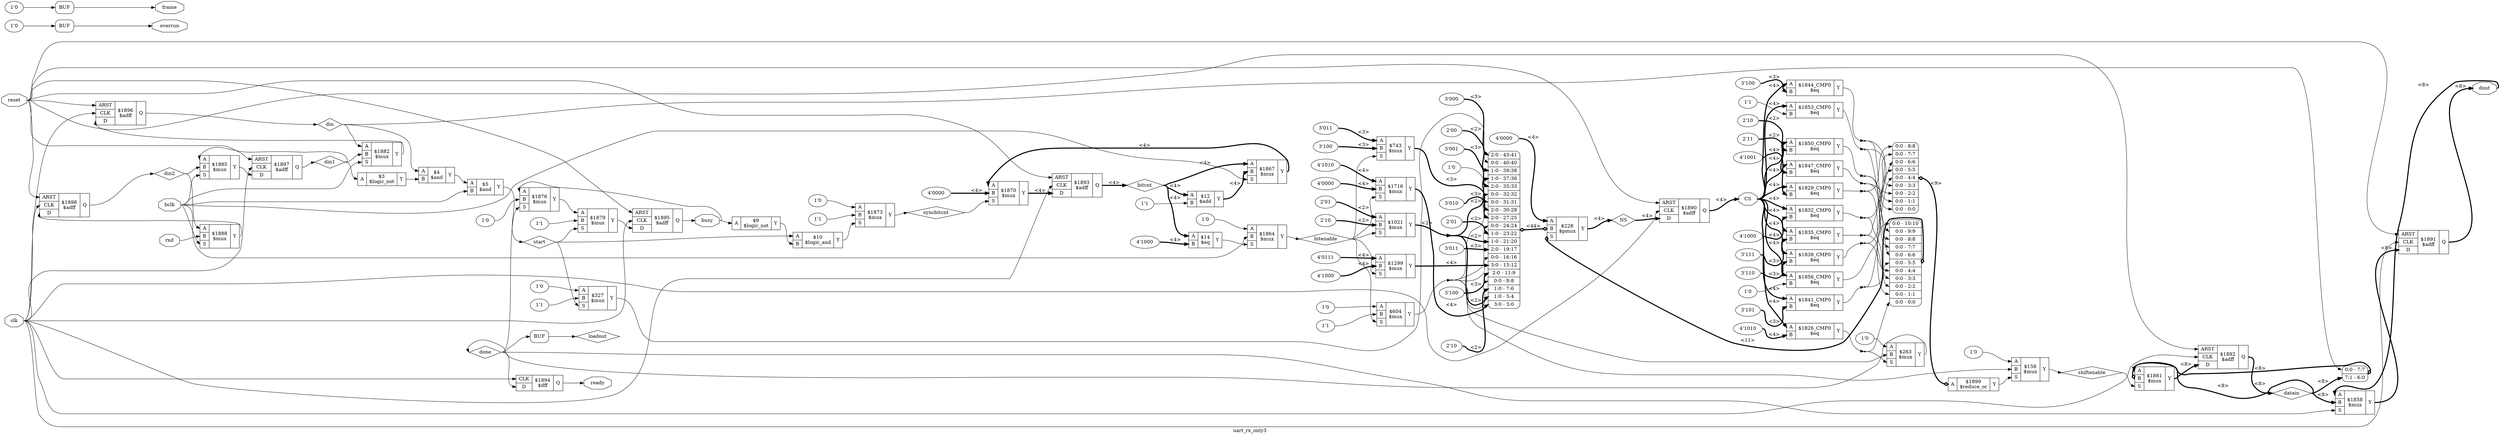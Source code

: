 digraph "uart_rx_only3" {
label="uart_rx_only3";
rankdir="LR";
remincross=true;
n35 [ shape=diamond, label="loadout", color="black", fontcolor="black" ];
n36 [ shape=diamond, label="datain", color="black", fontcolor="black" ];
n37 [ shape=diamond, label="NS", color="black", fontcolor="black" ];
n38 [ shape=diamond, label="done", color="black", fontcolor="black" ];
n39 [ shape=diamond, label="start", color="black", fontcolor="black" ];
n40 [ shape=diamond, label="shiftenable", color="black", fontcolor="black" ];
n41 [ shape=diamond, label="bitenable", color="black", fontcolor="black" ];
n42 [ shape=diamond, label="bitcnt", color="black", fontcolor="black" ];
n43 [ shape=diamond, label="syncbitcnt", color="black", fontcolor="black" ];
n44 [ shape=diamond, label="din2", color="black", fontcolor="black" ];
n45 [ shape=diamond, label="din1", color="black", fontcolor="black" ];
n46 [ shape=diamond, label="din", color="black", fontcolor="black" ];
n47 [ shape=octagon, label="busy", color="black", fontcolor="black" ];
n48 [ shape=octagon, label="CS", color="black", fontcolor="black" ];
n49 [ shape=octagon, label="ready", color="black", fontcolor="black" ];
n50 [ shape=octagon, label="overrun", color="black", fontcolor="black" ];
n51 [ shape=octagon, label="frame", color="black", fontcolor="black" ];
n52 [ shape=octagon, label="rxd", color="black", fontcolor="black" ];
n53 [ shape=octagon, label="reset", color="black", fontcolor="black" ];
n54 [ shape=octagon, label="bclk", color="black", fontcolor="black" ];
n55 [ shape=octagon, label="clk", color="black", fontcolor="black" ];
n56 [ shape=octagon, label="dout", color="black", fontcolor="black" ];
v0 [ label="2'10" ];
v1 [ label="2'01" ];
c61 [ shape=record, label="{{<p57> A|<p58> B|<p59> S}|$1021\n$mux|{<p60> Y}}" ];
c62 [ shape=record, label="{{<p57> A|<p58> B|<p59> S}|$1861\n$mux|{<p60> Y}}" ];
x2 [ shape=record, style=rounded, label="<s1> 0:0 - 7:7 |<s0> 7:1 - 6:0 " ];
x2:e -> c62:p58:w [arrowhead=odiamond, arrowtail=odiamond, dir=both, color="black", style="setlinewidth(3)", label="<8>"];
c67 [ shape=record, label="{{<p63> ARST|<p64> CLK|<p65> D}|$1896\n$adff|{<p66> Q}}" ];
v3 [ label="1'0" ];
c68 [ shape=record, label="{{<p57> A|<p58> B|<p59> S}|$263\n$mux|{<p60> Y}}" ];
c69 [ shape=record, label="{{<p57> A|<p58> B|<p59> S}|$1858\n$mux|{<p60> Y}}" ];
v4 [ label="4'1000" ];
v5 [ label="4'0111" ];
c70 [ shape=record, label="{{<p57> A|<p58> B|<p59> S}|$1299\n$mux|{<p60> Y}}" ];
v6 [ label="1'1" ];
v7 [ label="1'0" ];
c71 [ shape=record, label="{{<p57> A|<p58> B|<p59> S}|$604\n$mux|{<p60> Y}}" ];
v8 [ label="1'0" ];
c72 [ shape=record, label="{{<p57> A|<p58> B}|$1856_CMP0\n$eq|{<p60> Y}}" ];
c73 [ shape=record, label="{{<p57> A|<p58> B|<p59> S}|$1888\n$mux|{<p60> Y}}" ];
v9 [ label="1'1" ];
c74 [ shape=record, label="{{<p57> A|<p58> B}|$1853_CMP0\n$eq|{<p60> Y}}" ];
v10 [ label="2'10" ];
c75 [ shape=record, label="{{<p57> A|<p58> B}|$1850_CMP0\n$eq|{<p60> Y}}" ];
c76 [ shape=record, label="{{<p57> A}|$1899\n$reduce_or|{<p60> Y}}" ];
x11 [ shape=record, style=rounded, label="<s8> 0:0 - 8:8 |<s7> 0:0 - 7:7 |<s6> 0:0 - 6:6 |<s5> 0:0 - 5:5 |<s4> 0:0 - 4:4 |<s3> 0:0 - 3:3 |<s2> 0:0 - 2:2 |<s1> 0:0 - 1:1 |<s0> 0:0 - 0:0 " ];
x11:e -> c76:p57:w [arrowhead=odiamond, arrowtail=odiamond, dir=both, color="black", style="setlinewidth(3)", label="<9>"];
c77 [ shape=record, label="{{<p63> ARST|<p64> CLK|<p65> D}|$1898\n$adff|{<p66> Q}}" ];
v12 [ label="2'11" ];
c78 [ shape=record, label="{{<p57> A|<p58> B}|$1847_CMP0\n$eq|{<p60> Y}}" ];
c79 [ shape=record, label="{{<p63> ARST|<p64> CLK|<p65> D}|$1895\n$adff|{<p66> Q}}" ];
v15 [ label="3'000" ];
v16 [ label="2'00" ];
v17 [ label="3'001" ];
v18 [ label="1'0" ];
v19 [ label="3'010" ];
v20 [ label="2'01" ];
v21 [ label="3'011" ];
v22 [ label="3'100" ];
v23 [ label="2'10" ];
v24 [ label="4'0000" ];
c80 [ shape=record, label="{{<p57> A|<p58> B|<p59> S}|$228\n$pmux|{<p60> Y}}" ];
x13 [ shape=record, style=rounded, label="<s10> 0:0 - 10:10 |<s9> 0:0 - 9:9 |<s8> 0:0 - 8:8 |<s7> 0:0 - 7:7 |<s6> 0:0 - 6:6 |<s5> 0:0 - 5:5 |<s4> 0:0 - 4:4 |<s3> 0:0 - 3:3 |<s2> 0:0 - 2:2 |<s1> 0:0 - 1:1 |<s0> 0:0 - 0:0 " ];
x13:e -> c80:p59:w [arrowhead=odiamond, arrowtail=odiamond, dir=both, color="black", style="setlinewidth(3)", label="<11>"];
x14 [ shape=record, style=rounded, label="<s19> 2:0 - 43:41 |<s18> 0:0 - 40:40 |<s17> 1:0 - 39:38 |<s16> 1:0 - 37:36 |<s15> 2:0 - 35:33 |<s14> 0:0 - 32:32 |<s13> 0:0 - 31:31 |<s12> 2:0 - 30:28 |<s11> 2:0 - 27:25 |<s10> 0:0 - 24:24 |<s9> 1:0 - 23:22 |<s8> 1:0 - 21:20 |<s7> 2:0 - 19:17 |<s6> 0:0 - 16:16 |<s5> 3:0 - 15:12 |<s4> 2:0 - 11:9 |<s3> 0:0 - 8:8 |<s2> 1:0 - 7:6 |<s1> 1:0 - 5:4 |<s0> 3:0 - 3:0 " ];
x14:e -> c80:p58:w [arrowhead=odiamond, arrowtail=odiamond, dir=both, color="black", style="setlinewidth(3)", label="<44>"];
c81 [ shape=record, label="{{<p63> ARST|<p64> CLK|<p65> D}|$1890\n$adff|{<p66> Q}}" ];
v25 [ label="3'100" ];
c82 [ shape=record, label="{{<p57> A|<p58> B}|$1844_CMP0\n$eq|{<p60> Y}}" ];
v26 [ label="3'101" ];
c83 [ shape=record, label="{{<p57> A|<p58> B}|$1841_CMP0\n$eq|{<p60> Y}}" ];
c84 [ shape=record, label="{{<p64> CLK|<p65> D}|$1894\n$dff|{<p66> Q}}" ];
c85 [ shape=record, label="{{<p57> A|<p58> B|<p59> S}|$1885\n$mux|{<p60> Y}}" ];
c86 [ shape=record, label="{{<p57> A|<p58> B|<p59> S}|$1867\n$mux|{<p60> Y}}" ];
v27 [ label="3'110" ];
c87 [ shape=record, label="{{<p57> A|<p58> B}|$1838_CMP0\n$eq|{<p60> Y}}" ];
c88 [ shape=record, label="{{<p63> ARST|<p64> CLK|<p65> D}|$1891\n$adff|{<p66> Q}}" ];
v28 [ label="3'111" ];
c89 [ shape=record, label="{{<p57> A|<p58> B}|$1835_CMP0\n$eq|{<p60> Y}}" ];
v29 [ label="1'0" ];
c90 [ shape=record, label="{{<p57> A|<p58> B|<p59> S}|$1876\n$mux|{<p60> Y}}" ];
c91 [ shape=record, label="{{<p63> ARST|<p64> CLK|<p65> D}|$1893\n$adff|{<p66> Q}}" ];
v30 [ label="4'0000" ];
c92 [ shape=record, label="{{<p57> A|<p58> B|<p59> S}|$1870\n$mux|{<p60> Y}}" ];
v31 [ label="4'1000" ];
c93 [ shape=record, label="{{<p57> A|<p58> B}|$1832_CMP0\n$eq|{<p60> Y}}" ];
v32 [ label="4'0000" ];
v33 [ label="4'1010" ];
c94 [ shape=record, label="{{<p57> A|<p58> B|<p59> S}|$1716\n$mux|{<p60> Y}}" ];
v34 [ label="4'1001" ];
c95 [ shape=record, label="{{<p57> A|<p58> B}|$1829_CMP0\n$eq|{<p60> Y}}" ];
c96 [ shape=record, label="{{<p57> A|<p58> B|<p59> S}|$1882\n$mux|{<p60> Y}}" ];
v35 [ label="1'1" ];
v36 [ label="1'0" ];
c97 [ shape=record, label="{{<p57> A|<p58> B|<p59> S}|$327\n$mux|{<p60> Y}}" ];
v37 [ label="1'1" ];
c98 [ shape=record, label="{{<p57> A|<p58> B|<p59> S}|$1879\n$mux|{<p60> Y}}" ];
v38 [ label="3'100" ];
v39 [ label="3'011" ];
c99 [ shape=record, label="{{<p57> A|<p58> B|<p59> S}|$743\n$mux|{<p60> Y}}" ];
v40 [ label="4'1010" ];
c100 [ shape=record, label="{{<p57> A|<p58> B}|$1826_CMP0\n$eq|{<p60> Y}}" ];
c101 [ shape=record, label="{{<p63> ARST|<p64> CLK|<p65> D}|$1897\n$adff|{<p66> Q}}" ];
c102 [ shape=record, label="{{<p63> ARST|<p64> CLK|<p65> D}|$1892\n$adff|{<p66> Q}}" ];
v41 [ label="1'0" ];
c103 [ shape=record, label="{{<p57> A|<p58> B|<p59> S}|$1864\n$mux|{<p60> Y}}" ];
v42 [ label="1'0" ];
c104 [ shape=record, label="{{<p57> A|<p58> B|<p59> S}|$158\n$mux|{<p60> Y}}" ];
v43 [ label="1'1" ];
v44 [ label="1'0" ];
c105 [ shape=record, label="{{<p57> A|<p58> B|<p59> S}|$1873\n$mux|{<p60> Y}}" ];
v45 [ label="4'1000" ];
c106 [ shape=record, label="{{<p57> A|<p58> B}|$14\n$eq|{<p60> Y}}" ];
v46 [ label="1'1" ];
c107 [ shape=record, label="{{<p57> A|<p58> B}|$12\n$add|{<p60> Y}}" ];
c108 [ shape=record, label="{{<p57> A|<p58> B}|$10\n$logic_and|{<p60> Y}}" ];
c109 [ shape=record, label="{{<p57> A}|$9\n$logic_not|{<p60> Y}}" ];
c110 [ shape=record, label="{{<p57> A|<p58> B}|$5\n$and|{<p60> Y}}" ];
c111 [ shape=record, label="{{<p57> A|<p58> B}|$4\n$and|{<p60> Y}}" ];
c112 [ shape=record, label="{{<p57> A}|$3\n$logic_not|{<p60> Y}}" ];
x47 [shape=box, style=rounded, label="BUF"];
v48 [ label="1'0" ];
x49 [shape=box, style=rounded, label="BUF"];
v50 [ label="1'0" ];
x51 [shape=box, style=rounded, label="BUF"];
n10 [ shape=point ];
c74:p60:e -> n10:w [color="black", label=""];
n10:e -> x11:s0:w [color="black", label=""];
n10:e -> x13:s9:w [color="black", label=""];
n11 [ shape=point ];
c83:p60:e -> n11:w [color="black", label=""];
n11:e -> x11:s4:w [color="black", label=""];
n11:e -> x13:s5:w [color="black", label=""];
n12 [ shape=point ];
c87:p60:e -> n12:w [color="black", label=""];
n12:e -> x11:s5:w [color="black", label=""];
n12:e -> x13:s4:w [color="black", label=""];
c90:p60:e -> c98:p57:w [color="black", label=""];
c94:p60:e -> x14:s0:w [color="black", style="setlinewidth(3)", label="<4>"];
n15 [ shape=point ];
c89:p60:e -> n15:w [color="black", label=""];
n15:e -> x11:s6:w [color="black", label=""];
n15:e -> x13:s3:w [color="black", label=""];
c76:p60:e -> c104:p59:w [color="black", label=""];
c69:p60:e -> c88:p65:w [color="black", style="setlinewidth(3)", label="<8>"];
c62:p60:e -> c102:p65:w [color="black", style="setlinewidth(3)", label="<8>"];
c106:p60:e -> c103:p59:w [color="black", label=""];
c99:p60:e -> x14:s12:w [color="black", style="setlinewidth(3)", label="<3>"];
n20 [ shape=point ];
c93:p60:e -> n20:w [color="black", label=""];
n20:e -> x11:s7:w [color="black", label=""];
n20:e -> x13:s2:w [color="black", label=""];
c107:p60:e -> c86:p58:w [color="black", style="setlinewidth(3)", label="<4>"];
c92:p60:e -> c91:p65:w [color="black", style="setlinewidth(3)", label="<4>"];
c108:p60:e -> c105:p59:w [color="black", label=""];
c109:p60:e -> c108:p58:w [color="black", label=""];
n25 [ shape=point ];
c61:p60:e -> n25:w [color="black", style="setlinewidth(3)", label="<2>"];
n25:e -> x14:s1:w [color="black", style="setlinewidth(3)", label="<2>"];
n25:e -> x14:s16:w [color="black", style="setlinewidth(3)", label="<2>"];
n25:e -> x14:s8:w [color="black", style="setlinewidth(3)", label="<2>"];
n26 [ shape=point ];
c95:p60:e -> n26:w [color="black", label=""];
n26:e -> x11:s8:w [color="black", label=""];
n26:e -> x13:s1:w [color="black", label=""];
c98:p60:e -> c79:p65:w [color="black", label=""];
c72:p60:e -> x13:s10:w [color="black", label=""];
c111:p60:e -> c110:p57:w [color="black", label=""];
n3 [ shape=point ];
c71:p60:e -> n3:w [color="black", label=""];
n3:e -> c104:p58:w [color="black", label=""];
n3:e -> c68:p58:w [color="black", label=""];
n3:e -> x14:s10:w [color="black", label=""];
n3:e -> x14:s14:w [color="black", label=""];
n3:e -> x14:s3:w [color="black", label=""];
n3:e -> x14:s6:w [color="black", label=""];
c112:p60:e -> c111:p58:w [color="black", label=""];
c70:p60:e -> x14:s5:w [color="black", style="setlinewidth(3)", label="<4>"];
c73:p60:e -> c77:p65:w [color="black", label=""];
c85:p60:e -> c101:p65:w [color="black", label=""];
c96:p60:e -> c67:p65:w [color="black", label=""];
x47:e:e -> n35:w [color="black", label=""];
c102:p66:e -> n36:w [color="black", style="setlinewidth(3)", label="<8>"];
n36:e -> c62:p57:w [color="black", style="setlinewidth(3)", label="<8>"];
n36:e -> c69:p58:w [color="black", style="setlinewidth(3)", label="<8>"];
n36:e -> x2:s0:w [color="black", style="setlinewidth(3)", label="<8>"];
c80:p60:e -> n37:w [color="black", style="setlinewidth(3)", label="<4>"];
n37:e -> c81:p65:w [color="black", style="setlinewidth(3)", label="<4>"];
c68:p60:e -> n38:w [color="black", label=""];
n38:e -> c69:p59:w [color="black", label=""];
n38:e -> c84:p65:w [color="black", label=""];
n38:e -> c90:p59:w [color="black", label=""];
n38:e -> x47:w:w [color="black", label=""];
c110:p60:e -> n39:w [color="black", label=""];
n39:e -> c108:p57:w [color="black", label=""];
n39:e -> c97:p59:w [color="black", label=""];
n39:e -> c98:p59:w [color="black", label=""];
n4 [ shape=point ];
c75:p60:e -> n4:w [color="black", label=""];
n4:e -> x11:s1:w [color="black", label=""];
n4:e -> x13:s8:w [color="black", label=""];
c104:p60:e -> n40:w [color="black", label=""];
n40:e -> c62:p59:w [color="black", label=""];
c103:p60:e -> n41:w [color="black", label=""];
n41:e -> c61:p59:w [color="black", label=""];
n41:e -> c70:p59:w [color="black", label=""];
n41:e -> c71:p59:w [color="black", label=""];
n41:e -> c94:p59:w [color="black", label=""];
n41:e -> c99:p59:w [color="black", label=""];
c91:p66:e -> n42:w [color="black", style="setlinewidth(3)", label="<4>"];
n42:e -> c106:p57:w [color="black", style="setlinewidth(3)", label="<4>"];
n42:e -> c107:p57:w [color="black", style="setlinewidth(3)", label="<4>"];
n42:e -> c86:p57:w [color="black", style="setlinewidth(3)", label="<4>"];
c105:p60:e -> n43:w [color="black", label=""];
n43:e -> c92:p59:w [color="black", label=""];
c77:p66:e -> n44:w [color="black", label=""];
n44:e -> c73:p57:w [color="black", label=""];
n44:e -> c85:p58:w [color="black", label=""];
c101:p66:e -> n45:w [color="black", label=""];
n45:e -> c112:p57:w [color="black", label=""];
n45:e -> c85:p57:w [color="black", label=""];
n45:e -> c96:p58:w [color="black", label=""];
c67:p66:e -> n46:w [color="black", label=""];
n46:e -> c111:p57:w [color="black", label=""];
n46:e -> c96:p57:w [color="black", label=""];
n46:e -> x2:s1:w [color="black", label=""];
c79:p66:e -> n47:w [color="black", label=""];
n47:e -> c109:p57:w [color="black", label=""];
n47:e -> c90:p57:w [color="black", label=""];
c81:p66:e -> n48:w [color="black", style="setlinewidth(3)", label="<4>"];
n48:e -> c100:p57:w [color="black", style="setlinewidth(3)", label="<4>"];
n48:e -> c72:p57:w [color="black", style="setlinewidth(3)", label="<4>"];
n48:e -> c74:p57:w [color="black", style="setlinewidth(3)", label="<4>"];
n48:e -> c75:p57:w [color="black", style="setlinewidth(3)", label="<4>"];
n48:e -> c78:p57:w [color="black", style="setlinewidth(3)", label="<4>"];
n48:e -> c82:p57:w [color="black", style="setlinewidth(3)", label="<4>"];
n48:e -> c83:p57:w [color="black", style="setlinewidth(3)", label="<4>"];
n48:e -> c87:p57:w [color="black", style="setlinewidth(3)", label="<4>"];
n48:e -> c89:p57:w [color="black", style="setlinewidth(3)", label="<4>"];
n48:e -> c93:p57:w [color="black", style="setlinewidth(3)", label="<4>"];
n48:e -> c95:p57:w [color="black", style="setlinewidth(3)", label="<4>"];
c84:p66:e -> n49:w [color="black", label=""];
n5 [ shape=point ];
c100:p60:e -> n5:w [color="black", label=""];
n5:e -> c68:p59:w [color="black", label=""];
n5:e -> x13:s0:w [color="black", label=""];
x49:e:e -> n50:w [color="black", label=""];
x51:e:e -> n51:w [color="black", label=""];
n52:e -> c73:p58:w [color="black", label=""];
n53:e -> c101:p63:w [color="black", label=""];
n53:e -> c102:p63:w [color="black", label=""];
n53:e -> c67:p63:w [color="black", label=""];
n53:e -> c77:p63:w [color="black", label=""];
n53:e -> c79:p63:w [color="black", label=""];
n53:e -> c81:p63:w [color="black", label=""];
n53:e -> c88:p63:w [color="black", label=""];
n53:e -> c91:p63:w [color="black", label=""];
n54:e -> c103:p58:w [color="black", label=""];
n54:e -> c110:p58:w [color="black", label=""];
n54:e -> c73:p59:w [color="black", label=""];
n54:e -> c85:p59:w [color="black", label=""];
n54:e -> c86:p59:w [color="black", label=""];
n54:e -> c96:p59:w [color="black", label=""];
n55:e -> c101:p64:w [color="black", label=""];
n55:e -> c102:p64:w [color="black", label=""];
n55:e -> c67:p64:w [color="black", label=""];
n55:e -> c77:p64:w [color="black", label=""];
n55:e -> c79:p64:w [color="black", label=""];
n55:e -> c81:p64:w [color="black", label=""];
n55:e -> c84:p64:w [color="black", label=""];
n55:e -> c88:p64:w [color="black", label=""];
n55:e -> c91:p64:w [color="black", label=""];
c88:p66:e -> n56:w [color="black", style="setlinewidth(3)", label="<8>"];
n56:e -> c69:p57:w [color="black", style="setlinewidth(3)", label="<8>"];
n6 [ shape=point ];
c78:p60:e -> n6:w [color="black", label=""];
n6:e -> x11:s2:w [color="black", label=""];
n6:e -> x13:s7:w [color="black", label=""];
c86:p60:e -> c92:p57:w [color="black", style="setlinewidth(3)", label="<4>"];
n8 [ shape=point ];
c82:p60:e -> n8:w [color="black", label=""];
n8:e -> x11:s3:w [color="black", label=""];
n8:e -> x13:s6:w [color="black", label=""];
c97:p60:e -> x14:s18:w [color="black", label=""];
v0:e -> c61:p58:w [color="black", style="setlinewidth(3)", label="<2>"];
v1:e -> c61:p57:w [color="black", style="setlinewidth(3)", label="<2>"];
v10:e -> c75:p58:w [color="black", style="setlinewidth(3)", label="<2>"];
v12:e -> c78:p58:w [color="black", style="setlinewidth(3)", label="<2>"];
v15:e -> x14:s19:w [color="black", style="setlinewidth(3)", label="<3>"];
v16:e -> x14:s17:w [color="black", style="setlinewidth(3)", label="<2>"];
v17:e -> x14:s15:w [color="black", style="setlinewidth(3)", label="<3>"];
v18:e -> x14:s13:w [color="black", label=""];
v19:e -> x14:s11:w [color="black", style="setlinewidth(3)", label="<3>"];
v20:e -> x14:s9:w [color="black", style="setlinewidth(3)", label="<2>"];
v21:e -> x14:s7:w [color="black", style="setlinewidth(3)", label="<3>"];
v22:e -> x14:s4:w [color="black", style="setlinewidth(3)", label="<3>"];
v23:e -> x14:s2:w [color="black", style="setlinewidth(3)", label="<2>"];
v24:e -> c80:p57:w [color="black", style="setlinewidth(3)", label="<4>"];
v25:e -> c82:p58:w [color="black", style="setlinewidth(3)", label="<3>"];
v26:e -> c83:p58:w [color="black", style="setlinewidth(3)", label="<3>"];
v27:e -> c87:p58:w [color="black", style="setlinewidth(3)", label="<3>"];
v28:e -> c89:p58:w [color="black", style="setlinewidth(3)", label="<3>"];
v29:e -> c90:p58:w [color="black", label=""];
v3:e -> c68:p57:w [color="black", label=""];
v30:e -> c92:p58:w [color="black", style="setlinewidth(3)", label="<4>"];
v31:e -> c93:p58:w [color="black", style="setlinewidth(3)", label="<4>"];
v32:e -> c94:p58:w [color="black", style="setlinewidth(3)", label="<4>"];
v33:e -> c94:p57:w [color="black", style="setlinewidth(3)", label="<4>"];
v34:e -> c95:p58:w [color="black", style="setlinewidth(3)", label="<4>"];
v35:e -> c97:p58:w [color="black", label=""];
v36:e -> c97:p57:w [color="black", label=""];
v37:e -> c98:p58:w [color="black", label=""];
v38:e -> c99:p58:w [color="black", style="setlinewidth(3)", label="<3>"];
v39:e -> c99:p57:w [color="black", style="setlinewidth(3)", label="<3>"];
v4:e -> c70:p58:w [color="black", style="setlinewidth(3)", label="<4>"];
v40:e -> c100:p58:w [color="black", style="setlinewidth(3)", label="<4>"];
v41:e -> c103:p57:w [color="black", label=""];
v42:e -> c104:p57:w [color="black", label=""];
v43:e -> c105:p58:w [color="black", label=""];
v44:e -> c105:p57:w [color="black", label=""];
v45:e -> c106:p58:w [color="black", style="setlinewidth(3)", label="<4>"];
v46:e -> c107:p58:w [color="black", label=""];
v48:e -> x49:w:w [color="black", label=""];
v5:e -> c70:p57:w [color="black", style="setlinewidth(3)", label="<4>"];
v50:e -> x51:w:w [color="black", label=""];
v6:e -> c71:p58:w [color="black", label=""];
v7:e -> c71:p57:w [color="black", label=""];
v8:e -> c72:p58:w [color="black", label=""];
v9:e -> c74:p58:w [color="black", label=""];
}
